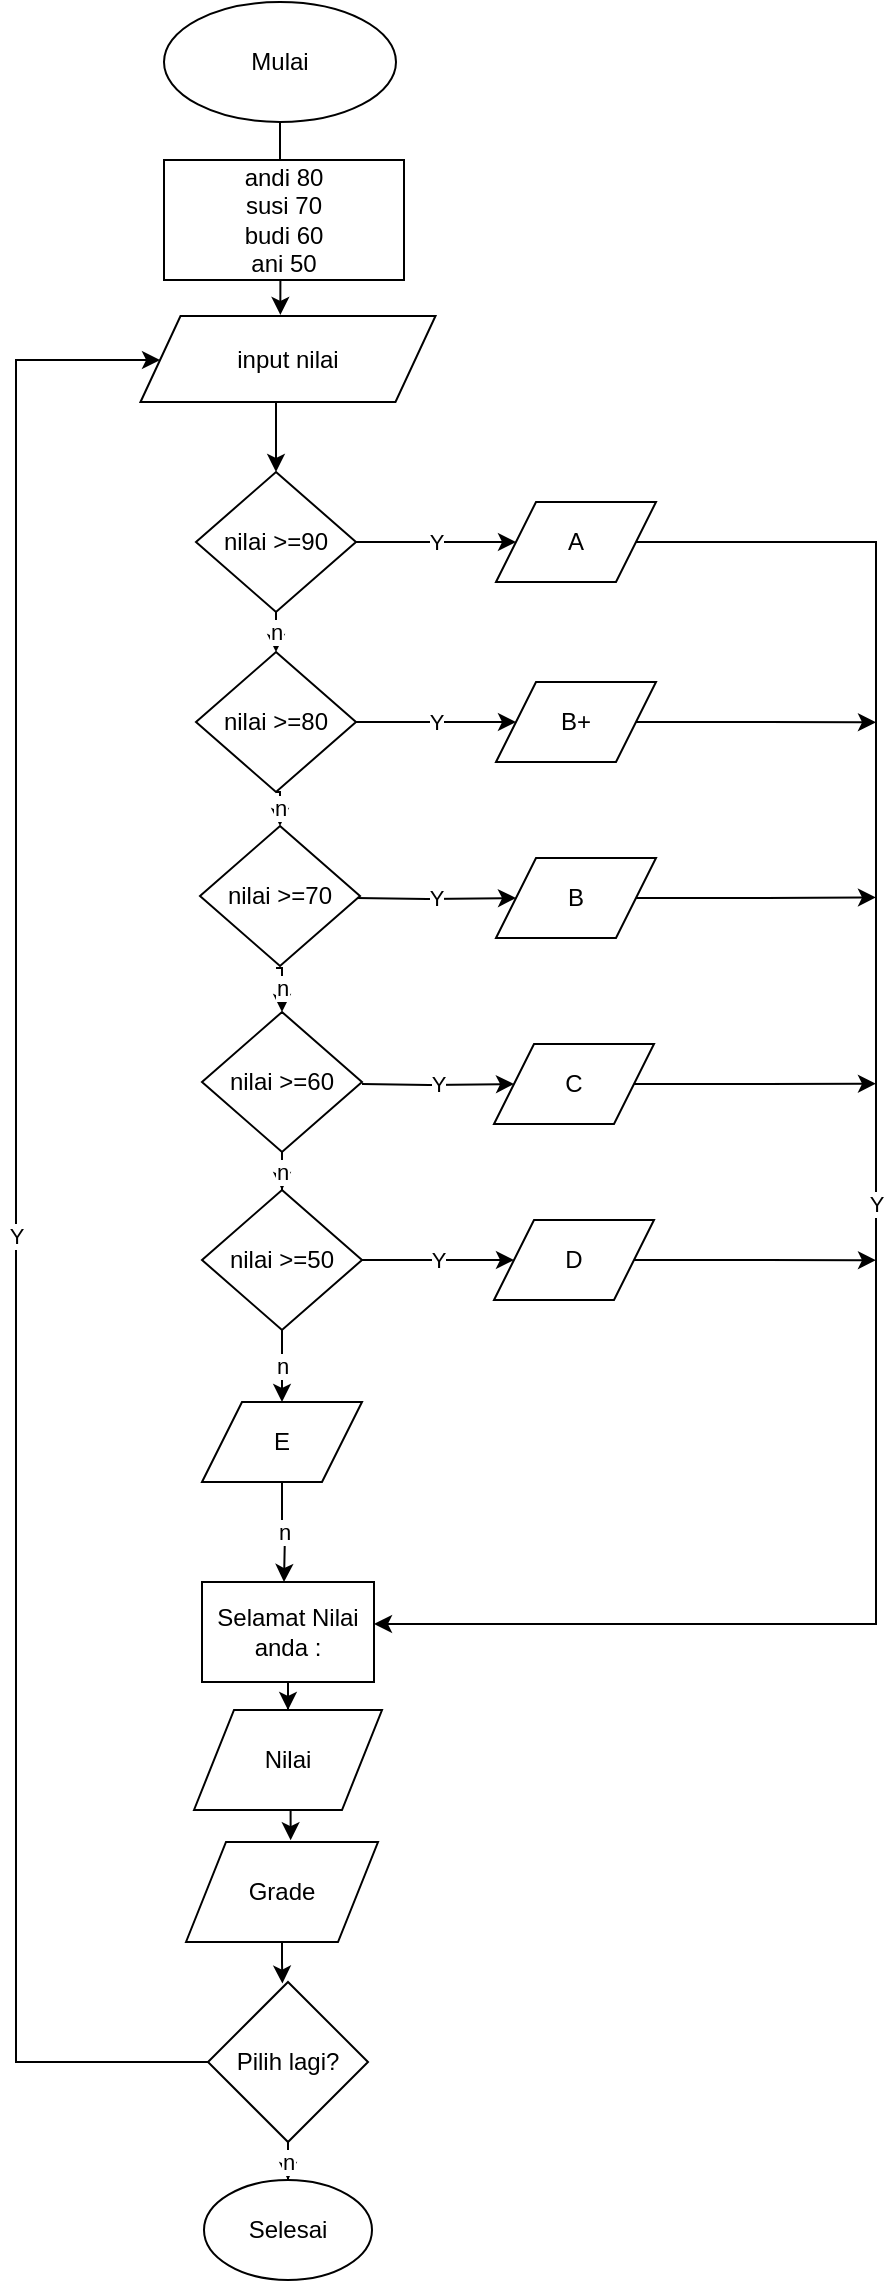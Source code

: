 <mxfile version="15.5.9" type="github">
  <diagram id="C5RBs43oDa-KdzZeNtuy" name="Page-1">
    <mxGraphModel dx="865" dy="476" grid="1" gridSize="10" guides="1" tooltips="1" connect="1" arrows="1" fold="1" page="1" pageScale="1" pageWidth="827" pageHeight="1169" math="0" shadow="0">
      <root>
        <mxCell id="WIyWlLk6GJQsqaUBKTNV-0" />
        <mxCell id="WIyWlLk6GJQsqaUBKTNV-1" parent="WIyWlLk6GJQsqaUBKTNV-0" />
        <mxCell id="dxvuUIxOSzqGGPdhFE3g-48" style="edgeStyle=orthogonalEdgeStyle;rounded=0;orthogonalLoop=1;jettySize=auto;html=1;exitX=0.5;exitY=1;exitDx=0;exitDy=0;" edge="1" parent="WIyWlLk6GJQsqaUBKTNV-1" source="dxvuUIxOSzqGGPdhFE3g-0" target="dxvuUIxOSzqGGPdhFE3g-2">
          <mxGeometry relative="1" as="geometry" />
        </mxCell>
        <mxCell id="dxvuUIxOSzqGGPdhFE3g-0" value="Mulai" style="ellipse;whiteSpace=wrap;html=1;" vertex="1" parent="WIyWlLk6GJQsqaUBKTNV-1">
          <mxGeometry x="354" y="30" width="116" height="60" as="geometry" />
        </mxCell>
        <mxCell id="dxvuUIxOSzqGGPdhFE3g-46" style="edgeStyle=orthogonalEdgeStyle;rounded=0;orthogonalLoop=1;jettySize=auto;html=1;exitX=0.5;exitY=1;exitDx=0;exitDy=0;entryX=0.5;entryY=0;entryDx=0;entryDy=0;" edge="1" parent="WIyWlLk6GJQsqaUBKTNV-1" source="dxvuUIxOSzqGGPdhFE3g-1" target="dxvuUIxOSzqGGPdhFE3g-3">
          <mxGeometry relative="1" as="geometry" />
        </mxCell>
        <mxCell id="dxvuUIxOSzqGGPdhFE3g-1" value="input nilai" style="shape=parallelogram;perimeter=parallelogramPerimeter;whiteSpace=wrap;html=1;fixedSize=1;" vertex="1" parent="WIyWlLk6GJQsqaUBKTNV-1">
          <mxGeometry x="342.25" y="187" width="147.5" height="43" as="geometry" />
        </mxCell>
        <mxCell id="dxvuUIxOSzqGGPdhFE3g-47" style="edgeStyle=orthogonalEdgeStyle;rounded=0;orthogonalLoop=1;jettySize=auto;html=1;exitX=0.5;exitY=1;exitDx=0;exitDy=0;entryX=0.474;entryY=-0.013;entryDx=0;entryDy=0;entryPerimeter=0;" edge="1" parent="WIyWlLk6GJQsqaUBKTNV-1" source="dxvuUIxOSzqGGPdhFE3g-2" target="dxvuUIxOSzqGGPdhFE3g-1">
          <mxGeometry relative="1" as="geometry" />
        </mxCell>
        <mxCell id="dxvuUIxOSzqGGPdhFE3g-2" value="andi 80&lt;br&gt;susi 70&lt;br&gt;budi 60&lt;br&gt;ani 50" style="rounded=0;whiteSpace=wrap;html=1;" vertex="1" parent="WIyWlLk6GJQsqaUBKTNV-1">
          <mxGeometry x="354" y="109" width="120" height="60" as="geometry" />
        </mxCell>
        <mxCell id="dxvuUIxOSzqGGPdhFE3g-15" value="n" style="edgeStyle=orthogonalEdgeStyle;rounded=0;orthogonalLoop=1;jettySize=auto;html=1;exitX=0.5;exitY=1;exitDx=0;exitDy=0;entryX=0.5;entryY=0;entryDx=0;entryDy=0;" edge="1" parent="WIyWlLk6GJQsqaUBKTNV-1" source="dxvuUIxOSzqGGPdhFE3g-3" target="dxvuUIxOSzqGGPdhFE3g-7">
          <mxGeometry relative="1" as="geometry" />
        </mxCell>
        <mxCell id="dxvuUIxOSzqGGPdhFE3g-17" value="Y" style="edgeStyle=orthogonalEdgeStyle;rounded=0;orthogonalLoop=1;jettySize=auto;html=1;exitX=1;exitY=0.5;exitDx=0;exitDy=0;entryX=0;entryY=0.5;entryDx=0;entryDy=0;" edge="1" parent="WIyWlLk6GJQsqaUBKTNV-1" source="dxvuUIxOSzqGGPdhFE3g-3" target="dxvuUIxOSzqGGPdhFE3g-4">
          <mxGeometry relative="1" as="geometry" />
        </mxCell>
        <mxCell id="dxvuUIxOSzqGGPdhFE3g-3" value="nilai &amp;gt;=90" style="rhombus;whiteSpace=wrap;html=1;" vertex="1" parent="WIyWlLk6GJQsqaUBKTNV-1">
          <mxGeometry x="370" y="265" width="80" height="70" as="geometry" />
        </mxCell>
        <mxCell id="dxvuUIxOSzqGGPdhFE3g-32" value="Y" style="edgeStyle=orthogonalEdgeStyle;rounded=0;orthogonalLoop=1;jettySize=auto;html=1;exitX=1;exitY=0.75;exitDx=0;exitDy=0;" edge="1" parent="WIyWlLk6GJQsqaUBKTNV-1" source="dxvuUIxOSzqGGPdhFE3g-4" target="dxvuUIxOSzqGGPdhFE3g-44">
          <mxGeometry relative="1" as="geometry">
            <mxPoint x="451" y="840" as="targetPoint" />
            <Array as="points">
              <mxPoint x="587" y="300" />
              <mxPoint x="710" y="300" />
              <mxPoint x="710" y="841" />
            </Array>
          </mxGeometry>
        </mxCell>
        <mxCell id="dxvuUIxOSzqGGPdhFE3g-4" value="A" style="shape=parallelogram;perimeter=parallelogramPerimeter;whiteSpace=wrap;html=1;fixedSize=1;" vertex="1" parent="WIyWlLk6GJQsqaUBKTNV-1">
          <mxGeometry x="520" y="280" width="80" height="40" as="geometry" />
        </mxCell>
        <mxCell id="dxvuUIxOSzqGGPdhFE3g-16" value="n" style="edgeStyle=orthogonalEdgeStyle;rounded=0;orthogonalLoop=1;jettySize=auto;html=1;exitX=0.5;exitY=1;exitDx=0;exitDy=0;entryX=0.5;entryY=0;entryDx=0;entryDy=0;" edge="1" parent="WIyWlLk6GJQsqaUBKTNV-1" source="dxvuUIxOSzqGGPdhFE3g-7" target="dxvuUIxOSzqGGPdhFE3g-8">
          <mxGeometry relative="1" as="geometry" />
        </mxCell>
        <mxCell id="dxvuUIxOSzqGGPdhFE3g-25" value="Y" style="edgeStyle=orthogonalEdgeStyle;rounded=0;orthogonalLoop=1;jettySize=auto;html=1;exitX=1;exitY=0.5;exitDx=0;exitDy=0;entryX=0;entryY=0.5;entryDx=0;entryDy=0;" edge="1" parent="WIyWlLk6GJQsqaUBKTNV-1" source="dxvuUIxOSzqGGPdhFE3g-7" target="dxvuUIxOSzqGGPdhFE3g-18">
          <mxGeometry relative="1" as="geometry" />
        </mxCell>
        <mxCell id="dxvuUIxOSzqGGPdhFE3g-7" value="nilai &amp;gt;=80" style="rhombus;whiteSpace=wrap;html=1;" vertex="1" parent="WIyWlLk6GJQsqaUBKTNV-1">
          <mxGeometry x="370" y="355" width="80" height="70" as="geometry" />
        </mxCell>
        <mxCell id="dxvuUIxOSzqGGPdhFE3g-26" value="Y" style="edgeStyle=orthogonalEdgeStyle;rounded=0;orthogonalLoop=1;jettySize=auto;html=1;exitX=1;exitY=0.5;exitDx=0;exitDy=0;entryX=0;entryY=0.5;entryDx=0;entryDy=0;" edge="1" parent="WIyWlLk6GJQsqaUBKTNV-1" target="dxvuUIxOSzqGGPdhFE3g-19">
          <mxGeometry relative="1" as="geometry">
            <mxPoint x="450" y="478" as="sourcePoint" />
          </mxGeometry>
        </mxCell>
        <mxCell id="dxvuUIxOSzqGGPdhFE3g-38" value="n" style="edgeStyle=orthogonalEdgeStyle;rounded=0;orthogonalLoop=1;jettySize=auto;html=1;exitX=0.5;exitY=1;exitDx=0;exitDy=0;entryX=0.5;entryY=0;entryDx=0;entryDy=0;" edge="1" parent="WIyWlLk6GJQsqaUBKTNV-1" target="dxvuUIxOSzqGGPdhFE3g-9">
          <mxGeometry relative="1" as="geometry">
            <mxPoint x="410" y="513" as="sourcePoint" />
          </mxGeometry>
        </mxCell>
        <mxCell id="dxvuUIxOSzqGGPdhFE3g-8" value="nilai &amp;gt;=70" style="rhombus;whiteSpace=wrap;html=1;" vertex="1" parent="WIyWlLk6GJQsqaUBKTNV-1">
          <mxGeometry x="372" y="442" width="80" height="70" as="geometry" />
        </mxCell>
        <mxCell id="dxvuUIxOSzqGGPdhFE3g-27" value="Y" style="edgeStyle=orthogonalEdgeStyle;rounded=0;orthogonalLoop=1;jettySize=auto;html=1;exitX=1;exitY=0.5;exitDx=0;exitDy=0;entryX=0;entryY=0.5;entryDx=0;entryDy=0;" edge="1" parent="WIyWlLk6GJQsqaUBKTNV-1" target="dxvuUIxOSzqGGPdhFE3g-20">
          <mxGeometry relative="1" as="geometry">
            <mxPoint x="453" y="571" as="sourcePoint" />
          </mxGeometry>
        </mxCell>
        <mxCell id="dxvuUIxOSzqGGPdhFE3g-39" value="n" style="edgeStyle=orthogonalEdgeStyle;rounded=0;orthogonalLoop=1;jettySize=auto;html=1;entryX=0.5;entryY=0;entryDx=0;entryDy=0;" edge="1" parent="WIyWlLk6GJQsqaUBKTNV-1" source="dxvuUIxOSzqGGPdhFE3g-9" target="dxvuUIxOSzqGGPdhFE3g-10">
          <mxGeometry relative="1" as="geometry">
            <mxPoint x="413" y="614" as="sourcePoint" />
          </mxGeometry>
        </mxCell>
        <mxCell id="dxvuUIxOSzqGGPdhFE3g-9" value="nilai &amp;gt;=60" style="rhombus;whiteSpace=wrap;html=1;" vertex="1" parent="WIyWlLk6GJQsqaUBKTNV-1">
          <mxGeometry x="373" y="535" width="80" height="70" as="geometry" />
        </mxCell>
        <mxCell id="dxvuUIxOSzqGGPdhFE3g-28" value="Y" style="edgeStyle=orthogonalEdgeStyle;rounded=0;orthogonalLoop=1;jettySize=auto;html=1;exitX=1;exitY=0.5;exitDx=0;exitDy=0;entryX=0;entryY=0.5;entryDx=0;entryDy=0;" edge="1" parent="WIyWlLk6GJQsqaUBKTNV-1" source="dxvuUIxOSzqGGPdhFE3g-10" target="dxvuUIxOSzqGGPdhFE3g-21">
          <mxGeometry relative="1" as="geometry" />
        </mxCell>
        <mxCell id="dxvuUIxOSzqGGPdhFE3g-40" value="n" style="edgeStyle=orthogonalEdgeStyle;rounded=0;orthogonalLoop=1;jettySize=auto;html=1;exitX=0.5;exitY=1;exitDx=0;exitDy=0;entryX=0.5;entryY=0;entryDx=0;entryDy=0;" edge="1" parent="WIyWlLk6GJQsqaUBKTNV-1" source="dxvuUIxOSzqGGPdhFE3g-10" target="dxvuUIxOSzqGGPdhFE3g-22">
          <mxGeometry relative="1" as="geometry">
            <mxPoint x="413" y="710" as="targetPoint" />
          </mxGeometry>
        </mxCell>
        <mxCell id="dxvuUIxOSzqGGPdhFE3g-10" value="nilai &amp;gt;=50" style="rhombus;whiteSpace=wrap;html=1;" vertex="1" parent="WIyWlLk6GJQsqaUBKTNV-1">
          <mxGeometry x="373" y="624" width="80" height="70" as="geometry" />
        </mxCell>
        <mxCell id="dxvuUIxOSzqGGPdhFE3g-58" style="edgeStyle=orthogonalEdgeStyle;rounded=0;orthogonalLoop=1;jettySize=auto;html=1;exitX=1;exitY=0.5;exitDx=0;exitDy=0;" edge="1" parent="WIyWlLk6GJQsqaUBKTNV-1" source="dxvuUIxOSzqGGPdhFE3g-18">
          <mxGeometry relative="1" as="geometry">
            <mxPoint x="710" y="390.138" as="targetPoint" />
          </mxGeometry>
        </mxCell>
        <mxCell id="dxvuUIxOSzqGGPdhFE3g-18" value="B+" style="shape=parallelogram;perimeter=parallelogramPerimeter;whiteSpace=wrap;html=1;fixedSize=1;" vertex="1" parent="WIyWlLk6GJQsqaUBKTNV-1">
          <mxGeometry x="520" y="370" width="80" height="40" as="geometry" />
        </mxCell>
        <mxCell id="dxvuUIxOSzqGGPdhFE3g-59" style="edgeStyle=orthogonalEdgeStyle;rounded=0;orthogonalLoop=1;jettySize=auto;html=1;exitX=1;exitY=0.5;exitDx=0;exitDy=0;" edge="1" parent="WIyWlLk6GJQsqaUBKTNV-1" source="dxvuUIxOSzqGGPdhFE3g-19">
          <mxGeometry relative="1" as="geometry">
            <mxPoint x="710" y="477.724" as="targetPoint" />
          </mxGeometry>
        </mxCell>
        <mxCell id="dxvuUIxOSzqGGPdhFE3g-19" value="B" style="shape=parallelogram;perimeter=parallelogramPerimeter;whiteSpace=wrap;html=1;fixedSize=1;" vertex="1" parent="WIyWlLk6GJQsqaUBKTNV-1">
          <mxGeometry x="520" y="458" width="80" height="40" as="geometry" />
        </mxCell>
        <mxCell id="dxvuUIxOSzqGGPdhFE3g-60" style="edgeStyle=orthogonalEdgeStyle;rounded=0;orthogonalLoop=1;jettySize=auto;html=1;exitX=1;exitY=0.5;exitDx=0;exitDy=0;" edge="1" parent="WIyWlLk6GJQsqaUBKTNV-1" source="dxvuUIxOSzqGGPdhFE3g-20">
          <mxGeometry relative="1" as="geometry">
            <mxPoint x="710" y="570.828" as="targetPoint" />
          </mxGeometry>
        </mxCell>
        <mxCell id="dxvuUIxOSzqGGPdhFE3g-20" value="C" style="shape=parallelogram;perimeter=parallelogramPerimeter;whiteSpace=wrap;html=1;fixedSize=1;" vertex="1" parent="WIyWlLk6GJQsqaUBKTNV-1">
          <mxGeometry x="519" y="551" width="80" height="40" as="geometry" />
        </mxCell>
        <mxCell id="dxvuUIxOSzqGGPdhFE3g-61" style="edgeStyle=orthogonalEdgeStyle;rounded=0;orthogonalLoop=1;jettySize=auto;html=1;exitX=1;exitY=0.5;exitDx=0;exitDy=0;" edge="1" parent="WIyWlLk6GJQsqaUBKTNV-1" source="dxvuUIxOSzqGGPdhFE3g-21">
          <mxGeometry relative="1" as="geometry">
            <mxPoint x="710" y="659.103" as="targetPoint" />
          </mxGeometry>
        </mxCell>
        <mxCell id="dxvuUIxOSzqGGPdhFE3g-21" value="D" style="shape=parallelogram;perimeter=parallelogramPerimeter;whiteSpace=wrap;html=1;fixedSize=1;" vertex="1" parent="WIyWlLk6GJQsqaUBKTNV-1">
          <mxGeometry x="519" y="639" width="80" height="40" as="geometry" />
        </mxCell>
        <mxCell id="dxvuUIxOSzqGGPdhFE3g-42" value="n" style="edgeStyle=orthogonalEdgeStyle;rounded=0;orthogonalLoop=1;jettySize=auto;html=1;exitX=0.5;exitY=1;exitDx=0;exitDy=0;entryX=0.5;entryY=0;entryDx=0;entryDy=0;" edge="1" parent="WIyWlLk6GJQsqaUBKTNV-1" source="dxvuUIxOSzqGGPdhFE3g-22">
          <mxGeometry relative="1" as="geometry">
            <mxPoint x="414" y="820" as="targetPoint" />
          </mxGeometry>
        </mxCell>
        <mxCell id="dxvuUIxOSzqGGPdhFE3g-22" value="E" style="shape=parallelogram;perimeter=parallelogramPerimeter;whiteSpace=wrap;html=1;fixedSize=1;" vertex="1" parent="WIyWlLk6GJQsqaUBKTNV-1">
          <mxGeometry x="373" y="730" width="80" height="40" as="geometry" />
        </mxCell>
        <mxCell id="dxvuUIxOSzqGGPdhFE3g-68" style="edgeStyle=orthogonalEdgeStyle;rounded=0;orthogonalLoop=1;jettySize=auto;html=1;exitX=0.5;exitY=1;exitDx=0;exitDy=0;" edge="1" parent="WIyWlLk6GJQsqaUBKTNV-1" source="dxvuUIxOSzqGGPdhFE3g-44" target="dxvuUIxOSzqGGPdhFE3g-67">
          <mxGeometry relative="1" as="geometry" />
        </mxCell>
        <mxCell id="dxvuUIxOSzqGGPdhFE3g-44" value="Selamat Nilai anda :" style="rounded=0;whiteSpace=wrap;html=1;" vertex="1" parent="WIyWlLk6GJQsqaUBKTNV-1">
          <mxGeometry x="373" y="820" width="86" height="50" as="geometry" />
        </mxCell>
        <mxCell id="dxvuUIxOSzqGGPdhFE3g-55" value="n" style="edgeStyle=orthogonalEdgeStyle;rounded=0;orthogonalLoop=1;jettySize=auto;html=1;exitX=0.5;exitY=1;exitDx=0;exitDy=0;" edge="1" parent="WIyWlLk6GJQsqaUBKTNV-1" source="dxvuUIxOSzqGGPdhFE3g-53" target="dxvuUIxOSzqGGPdhFE3g-54">
          <mxGeometry relative="1" as="geometry" />
        </mxCell>
        <mxCell id="dxvuUIxOSzqGGPdhFE3g-56" value="Y" style="edgeStyle=orthogonalEdgeStyle;rounded=0;orthogonalLoop=1;jettySize=auto;html=1;exitX=0;exitY=0.5;exitDx=0;exitDy=0;" edge="1" parent="WIyWlLk6GJQsqaUBKTNV-1" source="dxvuUIxOSzqGGPdhFE3g-53" target="dxvuUIxOSzqGGPdhFE3g-1">
          <mxGeometry relative="1" as="geometry">
            <mxPoint x="270" y="1000.286" as="targetPoint" />
            <Array as="points">
              <mxPoint x="280" y="1060" />
              <mxPoint x="280" y="209" />
            </Array>
          </mxGeometry>
        </mxCell>
        <mxCell id="dxvuUIxOSzqGGPdhFE3g-53" value="Pilih lagi?" style="rhombus;whiteSpace=wrap;html=1;" vertex="1" parent="WIyWlLk6GJQsqaUBKTNV-1">
          <mxGeometry x="376" y="1020" width="80" height="80" as="geometry" />
        </mxCell>
        <mxCell id="dxvuUIxOSzqGGPdhFE3g-54" value="Selesai" style="ellipse;whiteSpace=wrap;html=1;" vertex="1" parent="WIyWlLk6GJQsqaUBKTNV-1">
          <mxGeometry x="374" y="1119" width="84" height="50" as="geometry" />
        </mxCell>
        <mxCell id="dxvuUIxOSzqGGPdhFE3g-76" style="edgeStyle=orthogonalEdgeStyle;rounded=0;orthogonalLoop=1;jettySize=auto;html=1;exitX=0.5;exitY=1;exitDx=0;exitDy=0;entryX=0.465;entryY=0.01;entryDx=0;entryDy=0;entryPerimeter=0;" edge="1" parent="WIyWlLk6GJQsqaUBKTNV-1" source="dxvuUIxOSzqGGPdhFE3g-62" target="dxvuUIxOSzqGGPdhFE3g-53">
          <mxGeometry relative="1" as="geometry">
            <Array as="points">
              <mxPoint x="413" y="1010" />
              <mxPoint x="413" y="1010" />
            </Array>
          </mxGeometry>
        </mxCell>
        <mxCell id="dxvuUIxOSzqGGPdhFE3g-62" value="Grade" style="shape=parallelogram;perimeter=parallelogramPerimeter;whiteSpace=wrap;html=1;fixedSize=1;" vertex="1" parent="WIyWlLk6GJQsqaUBKTNV-1">
          <mxGeometry x="365" y="950" width="96" height="50" as="geometry" />
        </mxCell>
        <mxCell id="dxvuUIxOSzqGGPdhFE3g-75" style="edgeStyle=orthogonalEdgeStyle;rounded=0;orthogonalLoop=1;jettySize=auto;html=1;exitX=0.5;exitY=1;exitDx=0;exitDy=0;entryX=0.545;entryY=-0.018;entryDx=0;entryDy=0;entryPerimeter=0;" edge="1" parent="WIyWlLk6GJQsqaUBKTNV-1" source="dxvuUIxOSzqGGPdhFE3g-67" target="dxvuUIxOSzqGGPdhFE3g-62">
          <mxGeometry relative="1" as="geometry" />
        </mxCell>
        <mxCell id="dxvuUIxOSzqGGPdhFE3g-67" value="Nilai" style="shape=parallelogram;perimeter=parallelogramPerimeter;whiteSpace=wrap;html=1;fixedSize=1;" vertex="1" parent="WIyWlLk6GJQsqaUBKTNV-1">
          <mxGeometry x="369" y="884" width="94" height="50" as="geometry" />
        </mxCell>
      </root>
    </mxGraphModel>
  </diagram>
</mxfile>
